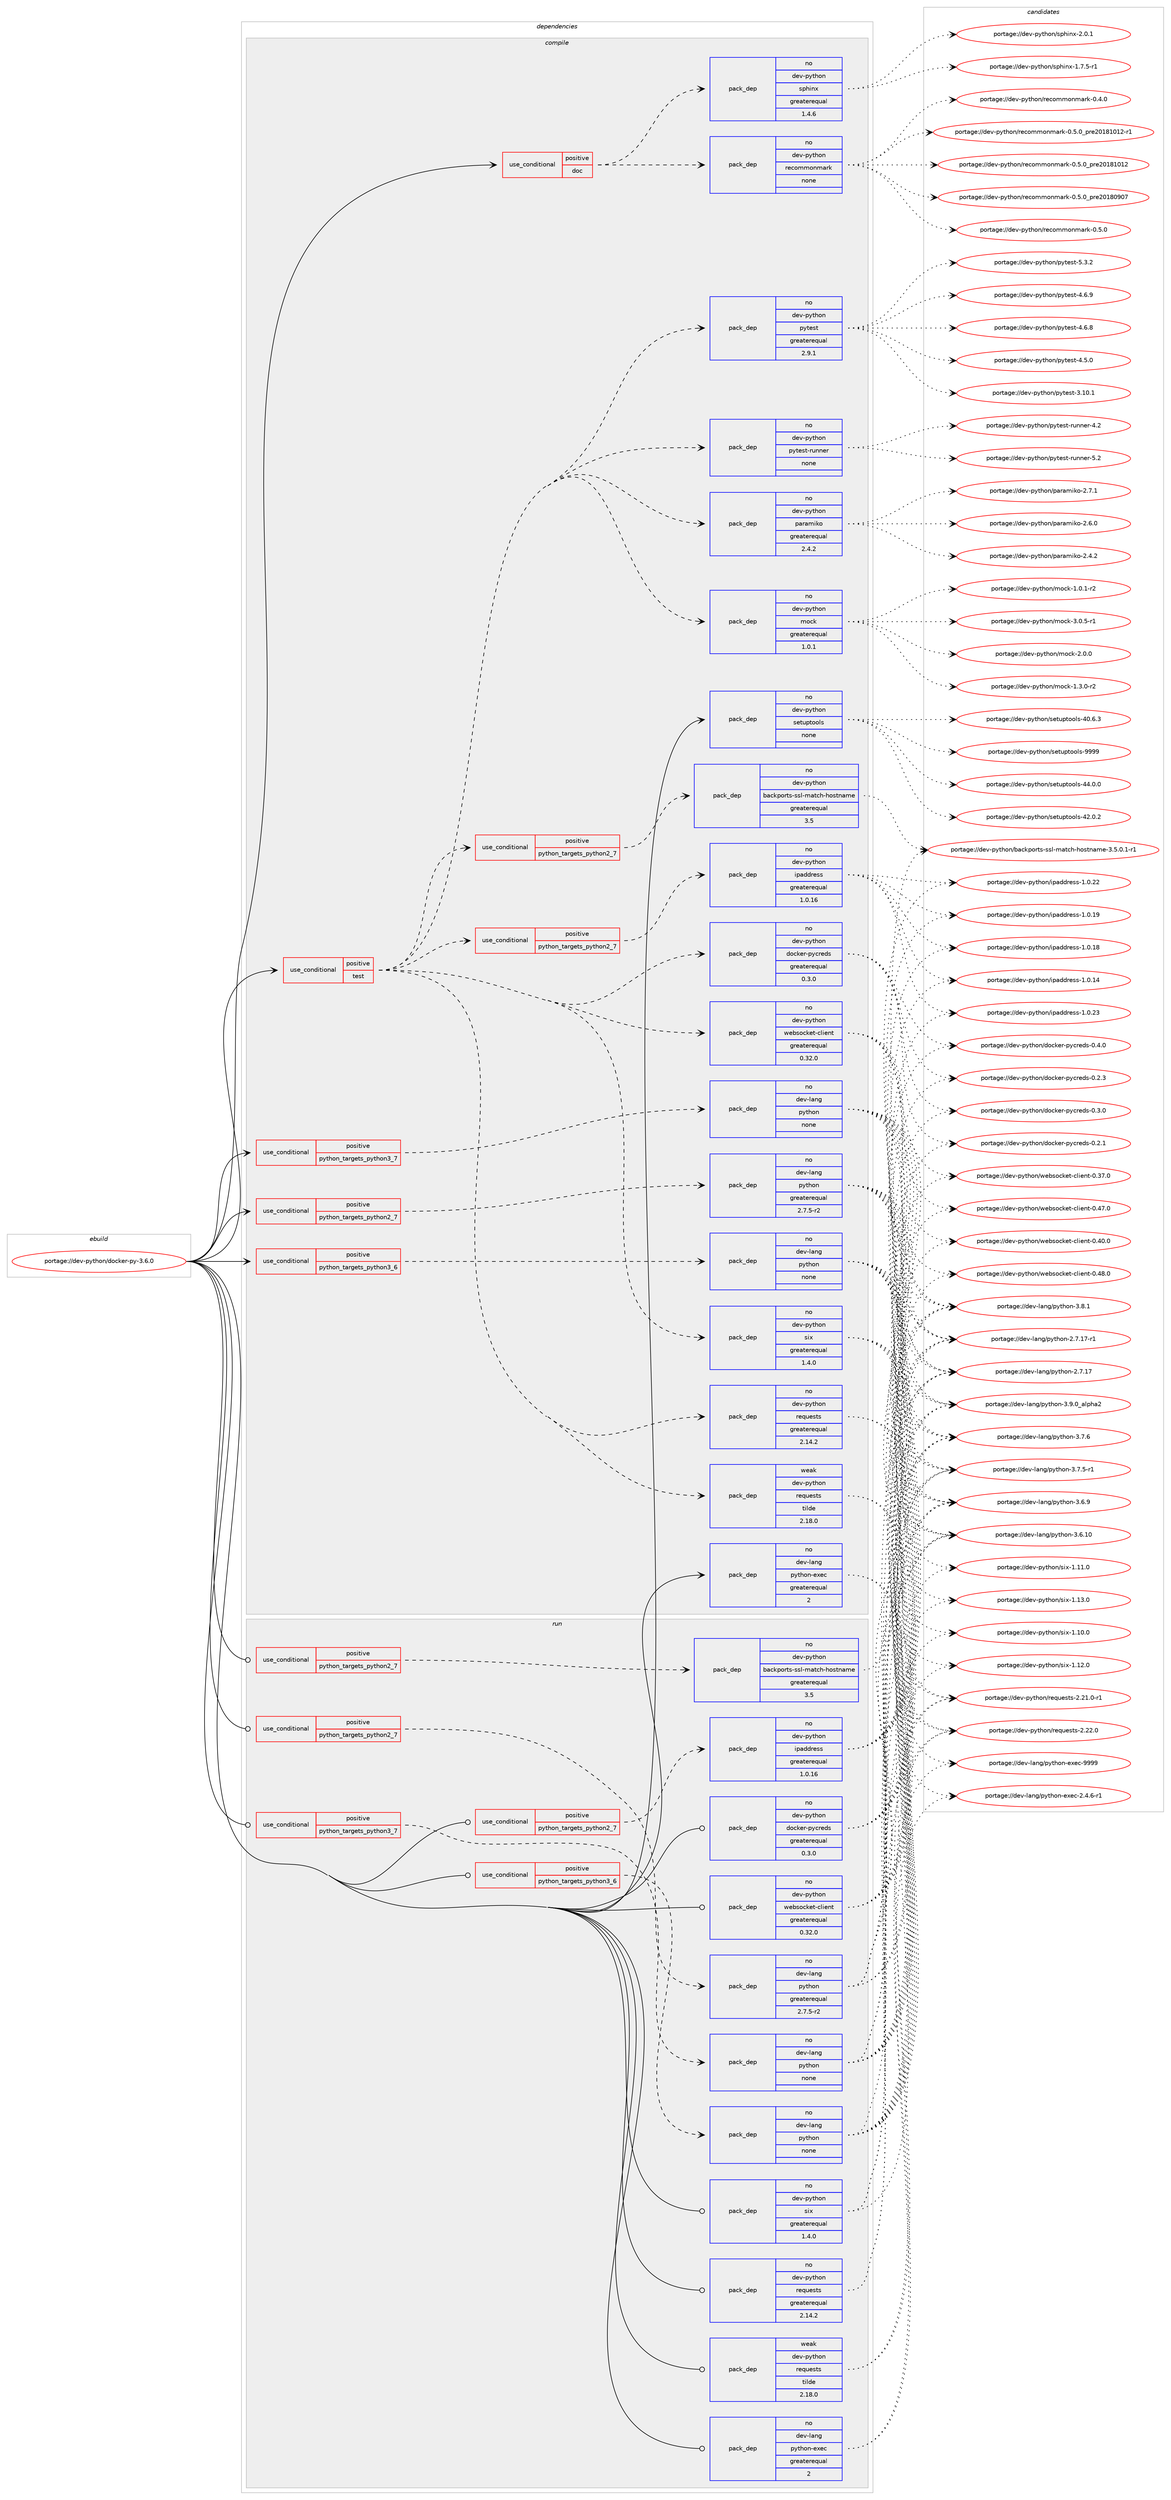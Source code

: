 digraph prolog {

# *************
# Graph options
# *************

newrank=true;
concentrate=true;
compound=true;
graph [rankdir=LR,fontname=Helvetica,fontsize=10,ranksep=1.5];#, ranksep=2.5, nodesep=0.2];
edge  [arrowhead=vee];
node  [fontname=Helvetica,fontsize=10];

# **********
# The ebuild
# **********

subgraph cluster_leftcol {
color=gray;
label=<<i>ebuild</i>>;
id [label="portage://dev-python/docker-py-3.6.0", color=red, width=4, href="../dev-python/docker-py-3.6.0.svg"];
}

# ****************
# The dependencies
# ****************

subgraph cluster_midcol {
color=gray;
label=<<i>dependencies</i>>;
subgraph cluster_compile {
fillcolor="#eeeeee";
style=filled;
label=<<i>compile</i>>;
subgraph cond116654 {
dependency463497 [label=<<TABLE BORDER="0" CELLBORDER="1" CELLSPACING="0" CELLPADDING="4"><TR><TD ROWSPAN="3" CELLPADDING="10">use_conditional</TD></TR><TR><TD>positive</TD></TR><TR><TD>doc</TD></TR></TABLE>>, shape=none, color=red];
subgraph pack341850 {
dependency463498 [label=<<TABLE BORDER="0" CELLBORDER="1" CELLSPACING="0" CELLPADDING="4" WIDTH="220"><TR><TD ROWSPAN="6" CELLPADDING="30">pack_dep</TD></TR><TR><TD WIDTH="110">no</TD></TR><TR><TD>dev-python</TD></TR><TR><TD>recommonmark</TD></TR><TR><TD>none</TD></TR><TR><TD></TD></TR></TABLE>>, shape=none, color=blue];
}
dependency463497:e -> dependency463498:w [weight=20,style="dashed",arrowhead="vee"];
subgraph pack341851 {
dependency463499 [label=<<TABLE BORDER="0" CELLBORDER="1" CELLSPACING="0" CELLPADDING="4" WIDTH="220"><TR><TD ROWSPAN="6" CELLPADDING="30">pack_dep</TD></TR><TR><TD WIDTH="110">no</TD></TR><TR><TD>dev-python</TD></TR><TR><TD>sphinx</TD></TR><TR><TD>greaterequal</TD></TR><TR><TD>1.4.6</TD></TR></TABLE>>, shape=none, color=blue];
}
dependency463497:e -> dependency463499:w [weight=20,style="dashed",arrowhead="vee"];
}
id:e -> dependency463497:w [weight=20,style="solid",arrowhead="vee"];
subgraph cond116655 {
dependency463500 [label=<<TABLE BORDER="0" CELLBORDER="1" CELLSPACING="0" CELLPADDING="4"><TR><TD ROWSPAN="3" CELLPADDING="10">use_conditional</TD></TR><TR><TD>positive</TD></TR><TR><TD>python_targets_python2_7</TD></TR></TABLE>>, shape=none, color=red];
subgraph pack341852 {
dependency463501 [label=<<TABLE BORDER="0" CELLBORDER="1" CELLSPACING="0" CELLPADDING="4" WIDTH="220"><TR><TD ROWSPAN="6" CELLPADDING="30">pack_dep</TD></TR><TR><TD WIDTH="110">no</TD></TR><TR><TD>dev-lang</TD></TR><TR><TD>python</TD></TR><TR><TD>greaterequal</TD></TR><TR><TD>2.7.5-r2</TD></TR></TABLE>>, shape=none, color=blue];
}
dependency463500:e -> dependency463501:w [weight=20,style="dashed",arrowhead="vee"];
}
id:e -> dependency463500:w [weight=20,style="solid",arrowhead="vee"];
subgraph cond116656 {
dependency463502 [label=<<TABLE BORDER="0" CELLBORDER="1" CELLSPACING="0" CELLPADDING="4"><TR><TD ROWSPAN="3" CELLPADDING="10">use_conditional</TD></TR><TR><TD>positive</TD></TR><TR><TD>python_targets_python3_6</TD></TR></TABLE>>, shape=none, color=red];
subgraph pack341853 {
dependency463503 [label=<<TABLE BORDER="0" CELLBORDER="1" CELLSPACING="0" CELLPADDING="4" WIDTH="220"><TR><TD ROWSPAN="6" CELLPADDING="30">pack_dep</TD></TR><TR><TD WIDTH="110">no</TD></TR><TR><TD>dev-lang</TD></TR><TR><TD>python</TD></TR><TR><TD>none</TD></TR><TR><TD></TD></TR></TABLE>>, shape=none, color=blue];
}
dependency463502:e -> dependency463503:w [weight=20,style="dashed",arrowhead="vee"];
}
id:e -> dependency463502:w [weight=20,style="solid",arrowhead="vee"];
subgraph cond116657 {
dependency463504 [label=<<TABLE BORDER="0" CELLBORDER="1" CELLSPACING="0" CELLPADDING="4"><TR><TD ROWSPAN="3" CELLPADDING="10">use_conditional</TD></TR><TR><TD>positive</TD></TR><TR><TD>python_targets_python3_7</TD></TR></TABLE>>, shape=none, color=red];
subgraph pack341854 {
dependency463505 [label=<<TABLE BORDER="0" CELLBORDER="1" CELLSPACING="0" CELLPADDING="4" WIDTH="220"><TR><TD ROWSPAN="6" CELLPADDING="30">pack_dep</TD></TR><TR><TD WIDTH="110">no</TD></TR><TR><TD>dev-lang</TD></TR><TR><TD>python</TD></TR><TR><TD>none</TD></TR><TR><TD></TD></TR></TABLE>>, shape=none, color=blue];
}
dependency463504:e -> dependency463505:w [weight=20,style="dashed",arrowhead="vee"];
}
id:e -> dependency463504:w [weight=20,style="solid",arrowhead="vee"];
subgraph cond116658 {
dependency463506 [label=<<TABLE BORDER="0" CELLBORDER="1" CELLSPACING="0" CELLPADDING="4"><TR><TD ROWSPAN="3" CELLPADDING="10">use_conditional</TD></TR><TR><TD>positive</TD></TR><TR><TD>test</TD></TR></TABLE>>, shape=none, color=red];
subgraph pack341855 {
dependency463507 [label=<<TABLE BORDER="0" CELLBORDER="1" CELLSPACING="0" CELLPADDING="4" WIDTH="220"><TR><TD ROWSPAN="6" CELLPADDING="30">pack_dep</TD></TR><TR><TD WIDTH="110">no</TD></TR><TR><TD>dev-python</TD></TR><TR><TD>docker-pycreds</TD></TR><TR><TD>greaterequal</TD></TR><TR><TD>0.3.0</TD></TR></TABLE>>, shape=none, color=blue];
}
dependency463506:e -> dependency463507:w [weight=20,style="dashed",arrowhead="vee"];
subgraph pack341856 {
dependency463508 [label=<<TABLE BORDER="0" CELLBORDER="1" CELLSPACING="0" CELLPADDING="4" WIDTH="220"><TR><TD ROWSPAN="6" CELLPADDING="30">pack_dep</TD></TR><TR><TD WIDTH="110">weak</TD></TR><TR><TD>dev-python</TD></TR><TR><TD>requests</TD></TR><TR><TD>tilde</TD></TR><TR><TD>2.18.0</TD></TR></TABLE>>, shape=none, color=blue];
}
dependency463506:e -> dependency463508:w [weight=20,style="dashed",arrowhead="vee"];
subgraph pack341857 {
dependency463509 [label=<<TABLE BORDER="0" CELLBORDER="1" CELLSPACING="0" CELLPADDING="4" WIDTH="220"><TR><TD ROWSPAN="6" CELLPADDING="30">pack_dep</TD></TR><TR><TD WIDTH="110">no</TD></TR><TR><TD>dev-python</TD></TR><TR><TD>requests</TD></TR><TR><TD>greaterequal</TD></TR><TR><TD>2.14.2</TD></TR></TABLE>>, shape=none, color=blue];
}
dependency463506:e -> dependency463509:w [weight=20,style="dashed",arrowhead="vee"];
subgraph pack341858 {
dependency463510 [label=<<TABLE BORDER="0" CELLBORDER="1" CELLSPACING="0" CELLPADDING="4" WIDTH="220"><TR><TD ROWSPAN="6" CELLPADDING="30">pack_dep</TD></TR><TR><TD WIDTH="110">no</TD></TR><TR><TD>dev-python</TD></TR><TR><TD>six</TD></TR><TR><TD>greaterequal</TD></TR><TR><TD>1.4.0</TD></TR></TABLE>>, shape=none, color=blue];
}
dependency463506:e -> dependency463510:w [weight=20,style="dashed",arrowhead="vee"];
subgraph pack341859 {
dependency463511 [label=<<TABLE BORDER="0" CELLBORDER="1" CELLSPACING="0" CELLPADDING="4" WIDTH="220"><TR><TD ROWSPAN="6" CELLPADDING="30">pack_dep</TD></TR><TR><TD WIDTH="110">no</TD></TR><TR><TD>dev-python</TD></TR><TR><TD>websocket-client</TD></TR><TR><TD>greaterequal</TD></TR><TR><TD>0.32.0</TD></TR></TABLE>>, shape=none, color=blue];
}
dependency463506:e -> dependency463511:w [weight=20,style="dashed",arrowhead="vee"];
subgraph cond116659 {
dependency463512 [label=<<TABLE BORDER="0" CELLBORDER="1" CELLSPACING="0" CELLPADDING="4"><TR><TD ROWSPAN="3" CELLPADDING="10">use_conditional</TD></TR><TR><TD>positive</TD></TR><TR><TD>python_targets_python2_7</TD></TR></TABLE>>, shape=none, color=red];
subgraph pack341860 {
dependency463513 [label=<<TABLE BORDER="0" CELLBORDER="1" CELLSPACING="0" CELLPADDING="4" WIDTH="220"><TR><TD ROWSPAN="6" CELLPADDING="30">pack_dep</TD></TR><TR><TD WIDTH="110">no</TD></TR><TR><TD>dev-python</TD></TR><TR><TD>backports-ssl-match-hostname</TD></TR><TR><TD>greaterequal</TD></TR><TR><TD>3.5</TD></TR></TABLE>>, shape=none, color=blue];
}
dependency463512:e -> dependency463513:w [weight=20,style="dashed",arrowhead="vee"];
}
dependency463506:e -> dependency463512:w [weight=20,style="dashed",arrowhead="vee"];
subgraph cond116660 {
dependency463514 [label=<<TABLE BORDER="0" CELLBORDER="1" CELLSPACING="0" CELLPADDING="4"><TR><TD ROWSPAN="3" CELLPADDING="10">use_conditional</TD></TR><TR><TD>positive</TD></TR><TR><TD>python_targets_python2_7</TD></TR></TABLE>>, shape=none, color=red];
subgraph pack341861 {
dependency463515 [label=<<TABLE BORDER="0" CELLBORDER="1" CELLSPACING="0" CELLPADDING="4" WIDTH="220"><TR><TD ROWSPAN="6" CELLPADDING="30">pack_dep</TD></TR><TR><TD WIDTH="110">no</TD></TR><TR><TD>dev-python</TD></TR><TR><TD>ipaddress</TD></TR><TR><TD>greaterequal</TD></TR><TR><TD>1.0.16</TD></TR></TABLE>>, shape=none, color=blue];
}
dependency463514:e -> dependency463515:w [weight=20,style="dashed",arrowhead="vee"];
}
dependency463506:e -> dependency463514:w [weight=20,style="dashed",arrowhead="vee"];
subgraph pack341862 {
dependency463516 [label=<<TABLE BORDER="0" CELLBORDER="1" CELLSPACING="0" CELLPADDING="4" WIDTH="220"><TR><TD ROWSPAN="6" CELLPADDING="30">pack_dep</TD></TR><TR><TD WIDTH="110">no</TD></TR><TR><TD>dev-python</TD></TR><TR><TD>mock</TD></TR><TR><TD>greaterequal</TD></TR><TR><TD>1.0.1</TD></TR></TABLE>>, shape=none, color=blue];
}
dependency463506:e -> dependency463516:w [weight=20,style="dashed",arrowhead="vee"];
subgraph pack341863 {
dependency463517 [label=<<TABLE BORDER="0" CELLBORDER="1" CELLSPACING="0" CELLPADDING="4" WIDTH="220"><TR><TD ROWSPAN="6" CELLPADDING="30">pack_dep</TD></TR><TR><TD WIDTH="110">no</TD></TR><TR><TD>dev-python</TD></TR><TR><TD>paramiko</TD></TR><TR><TD>greaterequal</TD></TR><TR><TD>2.4.2</TD></TR></TABLE>>, shape=none, color=blue];
}
dependency463506:e -> dependency463517:w [weight=20,style="dashed",arrowhead="vee"];
subgraph pack341864 {
dependency463518 [label=<<TABLE BORDER="0" CELLBORDER="1" CELLSPACING="0" CELLPADDING="4" WIDTH="220"><TR><TD ROWSPAN="6" CELLPADDING="30">pack_dep</TD></TR><TR><TD WIDTH="110">no</TD></TR><TR><TD>dev-python</TD></TR><TR><TD>pytest-runner</TD></TR><TR><TD>none</TD></TR><TR><TD></TD></TR></TABLE>>, shape=none, color=blue];
}
dependency463506:e -> dependency463518:w [weight=20,style="dashed",arrowhead="vee"];
subgraph pack341865 {
dependency463519 [label=<<TABLE BORDER="0" CELLBORDER="1" CELLSPACING="0" CELLPADDING="4" WIDTH="220"><TR><TD ROWSPAN="6" CELLPADDING="30">pack_dep</TD></TR><TR><TD WIDTH="110">no</TD></TR><TR><TD>dev-python</TD></TR><TR><TD>pytest</TD></TR><TR><TD>greaterequal</TD></TR><TR><TD>2.9.1</TD></TR></TABLE>>, shape=none, color=blue];
}
dependency463506:e -> dependency463519:w [weight=20,style="dashed",arrowhead="vee"];
}
id:e -> dependency463506:w [weight=20,style="solid",arrowhead="vee"];
subgraph pack341866 {
dependency463520 [label=<<TABLE BORDER="0" CELLBORDER="1" CELLSPACING="0" CELLPADDING="4" WIDTH="220"><TR><TD ROWSPAN="6" CELLPADDING="30">pack_dep</TD></TR><TR><TD WIDTH="110">no</TD></TR><TR><TD>dev-lang</TD></TR><TR><TD>python-exec</TD></TR><TR><TD>greaterequal</TD></TR><TR><TD>2</TD></TR></TABLE>>, shape=none, color=blue];
}
id:e -> dependency463520:w [weight=20,style="solid",arrowhead="vee"];
subgraph pack341867 {
dependency463521 [label=<<TABLE BORDER="0" CELLBORDER="1" CELLSPACING="0" CELLPADDING="4" WIDTH="220"><TR><TD ROWSPAN="6" CELLPADDING="30">pack_dep</TD></TR><TR><TD WIDTH="110">no</TD></TR><TR><TD>dev-python</TD></TR><TR><TD>setuptools</TD></TR><TR><TD>none</TD></TR><TR><TD></TD></TR></TABLE>>, shape=none, color=blue];
}
id:e -> dependency463521:w [weight=20,style="solid",arrowhead="vee"];
}
subgraph cluster_compileandrun {
fillcolor="#eeeeee";
style=filled;
label=<<i>compile and run</i>>;
}
subgraph cluster_run {
fillcolor="#eeeeee";
style=filled;
label=<<i>run</i>>;
subgraph cond116661 {
dependency463522 [label=<<TABLE BORDER="0" CELLBORDER="1" CELLSPACING="0" CELLPADDING="4"><TR><TD ROWSPAN="3" CELLPADDING="10">use_conditional</TD></TR><TR><TD>positive</TD></TR><TR><TD>python_targets_python2_7</TD></TR></TABLE>>, shape=none, color=red];
subgraph pack341868 {
dependency463523 [label=<<TABLE BORDER="0" CELLBORDER="1" CELLSPACING="0" CELLPADDING="4" WIDTH="220"><TR><TD ROWSPAN="6" CELLPADDING="30">pack_dep</TD></TR><TR><TD WIDTH="110">no</TD></TR><TR><TD>dev-lang</TD></TR><TR><TD>python</TD></TR><TR><TD>greaterequal</TD></TR><TR><TD>2.7.5-r2</TD></TR></TABLE>>, shape=none, color=blue];
}
dependency463522:e -> dependency463523:w [weight=20,style="dashed",arrowhead="vee"];
}
id:e -> dependency463522:w [weight=20,style="solid",arrowhead="odot"];
subgraph cond116662 {
dependency463524 [label=<<TABLE BORDER="0" CELLBORDER="1" CELLSPACING="0" CELLPADDING="4"><TR><TD ROWSPAN="3" CELLPADDING="10">use_conditional</TD></TR><TR><TD>positive</TD></TR><TR><TD>python_targets_python2_7</TD></TR></TABLE>>, shape=none, color=red];
subgraph pack341869 {
dependency463525 [label=<<TABLE BORDER="0" CELLBORDER="1" CELLSPACING="0" CELLPADDING="4" WIDTH="220"><TR><TD ROWSPAN="6" CELLPADDING="30">pack_dep</TD></TR><TR><TD WIDTH="110">no</TD></TR><TR><TD>dev-python</TD></TR><TR><TD>backports-ssl-match-hostname</TD></TR><TR><TD>greaterequal</TD></TR><TR><TD>3.5</TD></TR></TABLE>>, shape=none, color=blue];
}
dependency463524:e -> dependency463525:w [weight=20,style="dashed",arrowhead="vee"];
}
id:e -> dependency463524:w [weight=20,style="solid",arrowhead="odot"];
subgraph cond116663 {
dependency463526 [label=<<TABLE BORDER="0" CELLBORDER="1" CELLSPACING="0" CELLPADDING="4"><TR><TD ROWSPAN="3" CELLPADDING="10">use_conditional</TD></TR><TR><TD>positive</TD></TR><TR><TD>python_targets_python2_7</TD></TR></TABLE>>, shape=none, color=red];
subgraph pack341870 {
dependency463527 [label=<<TABLE BORDER="0" CELLBORDER="1" CELLSPACING="0" CELLPADDING="4" WIDTH="220"><TR><TD ROWSPAN="6" CELLPADDING="30">pack_dep</TD></TR><TR><TD WIDTH="110">no</TD></TR><TR><TD>dev-python</TD></TR><TR><TD>ipaddress</TD></TR><TR><TD>greaterequal</TD></TR><TR><TD>1.0.16</TD></TR></TABLE>>, shape=none, color=blue];
}
dependency463526:e -> dependency463527:w [weight=20,style="dashed",arrowhead="vee"];
}
id:e -> dependency463526:w [weight=20,style="solid",arrowhead="odot"];
subgraph cond116664 {
dependency463528 [label=<<TABLE BORDER="0" CELLBORDER="1" CELLSPACING="0" CELLPADDING="4"><TR><TD ROWSPAN="3" CELLPADDING="10">use_conditional</TD></TR><TR><TD>positive</TD></TR><TR><TD>python_targets_python3_6</TD></TR></TABLE>>, shape=none, color=red];
subgraph pack341871 {
dependency463529 [label=<<TABLE BORDER="0" CELLBORDER="1" CELLSPACING="0" CELLPADDING="4" WIDTH="220"><TR><TD ROWSPAN="6" CELLPADDING="30">pack_dep</TD></TR><TR><TD WIDTH="110">no</TD></TR><TR><TD>dev-lang</TD></TR><TR><TD>python</TD></TR><TR><TD>none</TD></TR><TR><TD></TD></TR></TABLE>>, shape=none, color=blue];
}
dependency463528:e -> dependency463529:w [weight=20,style="dashed",arrowhead="vee"];
}
id:e -> dependency463528:w [weight=20,style="solid",arrowhead="odot"];
subgraph cond116665 {
dependency463530 [label=<<TABLE BORDER="0" CELLBORDER="1" CELLSPACING="0" CELLPADDING="4"><TR><TD ROWSPAN="3" CELLPADDING="10">use_conditional</TD></TR><TR><TD>positive</TD></TR><TR><TD>python_targets_python3_7</TD></TR></TABLE>>, shape=none, color=red];
subgraph pack341872 {
dependency463531 [label=<<TABLE BORDER="0" CELLBORDER="1" CELLSPACING="0" CELLPADDING="4" WIDTH="220"><TR><TD ROWSPAN="6" CELLPADDING="30">pack_dep</TD></TR><TR><TD WIDTH="110">no</TD></TR><TR><TD>dev-lang</TD></TR><TR><TD>python</TD></TR><TR><TD>none</TD></TR><TR><TD></TD></TR></TABLE>>, shape=none, color=blue];
}
dependency463530:e -> dependency463531:w [weight=20,style="dashed",arrowhead="vee"];
}
id:e -> dependency463530:w [weight=20,style="solid",arrowhead="odot"];
subgraph pack341873 {
dependency463532 [label=<<TABLE BORDER="0" CELLBORDER="1" CELLSPACING="0" CELLPADDING="4" WIDTH="220"><TR><TD ROWSPAN="6" CELLPADDING="30">pack_dep</TD></TR><TR><TD WIDTH="110">no</TD></TR><TR><TD>dev-lang</TD></TR><TR><TD>python-exec</TD></TR><TR><TD>greaterequal</TD></TR><TR><TD>2</TD></TR></TABLE>>, shape=none, color=blue];
}
id:e -> dependency463532:w [weight=20,style="solid",arrowhead="odot"];
subgraph pack341874 {
dependency463533 [label=<<TABLE BORDER="0" CELLBORDER="1" CELLSPACING="0" CELLPADDING="4" WIDTH="220"><TR><TD ROWSPAN="6" CELLPADDING="30">pack_dep</TD></TR><TR><TD WIDTH="110">no</TD></TR><TR><TD>dev-python</TD></TR><TR><TD>docker-pycreds</TD></TR><TR><TD>greaterequal</TD></TR><TR><TD>0.3.0</TD></TR></TABLE>>, shape=none, color=blue];
}
id:e -> dependency463533:w [weight=20,style="solid",arrowhead="odot"];
subgraph pack341875 {
dependency463534 [label=<<TABLE BORDER="0" CELLBORDER="1" CELLSPACING="0" CELLPADDING="4" WIDTH="220"><TR><TD ROWSPAN="6" CELLPADDING="30">pack_dep</TD></TR><TR><TD WIDTH="110">no</TD></TR><TR><TD>dev-python</TD></TR><TR><TD>requests</TD></TR><TR><TD>greaterequal</TD></TR><TR><TD>2.14.2</TD></TR></TABLE>>, shape=none, color=blue];
}
id:e -> dependency463534:w [weight=20,style="solid",arrowhead="odot"];
subgraph pack341876 {
dependency463535 [label=<<TABLE BORDER="0" CELLBORDER="1" CELLSPACING="0" CELLPADDING="4" WIDTH="220"><TR><TD ROWSPAN="6" CELLPADDING="30">pack_dep</TD></TR><TR><TD WIDTH="110">no</TD></TR><TR><TD>dev-python</TD></TR><TR><TD>six</TD></TR><TR><TD>greaterequal</TD></TR><TR><TD>1.4.0</TD></TR></TABLE>>, shape=none, color=blue];
}
id:e -> dependency463535:w [weight=20,style="solid",arrowhead="odot"];
subgraph pack341877 {
dependency463536 [label=<<TABLE BORDER="0" CELLBORDER="1" CELLSPACING="0" CELLPADDING="4" WIDTH="220"><TR><TD ROWSPAN="6" CELLPADDING="30">pack_dep</TD></TR><TR><TD WIDTH="110">no</TD></TR><TR><TD>dev-python</TD></TR><TR><TD>websocket-client</TD></TR><TR><TD>greaterequal</TD></TR><TR><TD>0.32.0</TD></TR></TABLE>>, shape=none, color=blue];
}
id:e -> dependency463536:w [weight=20,style="solid",arrowhead="odot"];
subgraph pack341878 {
dependency463537 [label=<<TABLE BORDER="0" CELLBORDER="1" CELLSPACING="0" CELLPADDING="4" WIDTH="220"><TR><TD ROWSPAN="6" CELLPADDING="30">pack_dep</TD></TR><TR><TD WIDTH="110">weak</TD></TR><TR><TD>dev-python</TD></TR><TR><TD>requests</TD></TR><TR><TD>tilde</TD></TR><TR><TD>2.18.0</TD></TR></TABLE>>, shape=none, color=blue];
}
id:e -> dependency463537:w [weight=20,style="solid",arrowhead="odot"];
}
}

# **************
# The candidates
# **************

subgraph cluster_choices {
rank=same;
color=gray;
label=<<i>candidates</i>>;

subgraph choice341850 {
color=black;
nodesep=1;
choice100101118451121211161041111104711410199111109109111110109971141074548465346489511211410150484956494849504511449 [label="portage://dev-python/recommonmark-0.5.0_pre20181012-r1", color=red, width=4,href="../dev-python/recommonmark-0.5.0_pre20181012-r1.svg"];
choice10010111845112121116104111110471141019911110910911111010997114107454846534648951121141015048495649484950 [label="portage://dev-python/recommonmark-0.5.0_pre20181012", color=red, width=4,href="../dev-python/recommonmark-0.5.0_pre20181012.svg"];
choice10010111845112121116104111110471141019911110910911111010997114107454846534648951121141015048495648574855 [label="portage://dev-python/recommonmark-0.5.0_pre20180907", color=red, width=4,href="../dev-python/recommonmark-0.5.0_pre20180907.svg"];
choice10010111845112121116104111110471141019911110910911111010997114107454846534648 [label="portage://dev-python/recommonmark-0.5.0", color=red, width=4,href="../dev-python/recommonmark-0.5.0.svg"];
choice10010111845112121116104111110471141019911110910911111010997114107454846524648 [label="portage://dev-python/recommonmark-0.4.0", color=red, width=4,href="../dev-python/recommonmark-0.4.0.svg"];
dependency463498:e -> choice100101118451121211161041111104711410199111109109111110109971141074548465346489511211410150484956494849504511449:w [style=dotted,weight="100"];
dependency463498:e -> choice10010111845112121116104111110471141019911110910911111010997114107454846534648951121141015048495649484950:w [style=dotted,weight="100"];
dependency463498:e -> choice10010111845112121116104111110471141019911110910911111010997114107454846534648951121141015048495648574855:w [style=dotted,weight="100"];
dependency463498:e -> choice10010111845112121116104111110471141019911110910911111010997114107454846534648:w [style=dotted,weight="100"];
dependency463498:e -> choice10010111845112121116104111110471141019911110910911111010997114107454846524648:w [style=dotted,weight="100"];
}
subgraph choice341851 {
color=black;
nodesep=1;
choice1001011184511212111610411111047115112104105110120455046484649 [label="portage://dev-python/sphinx-2.0.1", color=red, width=4,href="../dev-python/sphinx-2.0.1.svg"];
choice10010111845112121116104111110471151121041051101204549465546534511449 [label="portage://dev-python/sphinx-1.7.5-r1", color=red, width=4,href="../dev-python/sphinx-1.7.5-r1.svg"];
dependency463499:e -> choice1001011184511212111610411111047115112104105110120455046484649:w [style=dotted,weight="100"];
dependency463499:e -> choice10010111845112121116104111110471151121041051101204549465546534511449:w [style=dotted,weight="100"];
}
subgraph choice341852 {
color=black;
nodesep=1;
choice10010111845108971101034711212111610411111045514657464895971081121049750 [label="portage://dev-lang/python-3.9.0_alpha2", color=red, width=4,href="../dev-lang/python-3.9.0_alpha2.svg"];
choice100101118451089711010347112121116104111110455146564649 [label="portage://dev-lang/python-3.8.1", color=red, width=4,href="../dev-lang/python-3.8.1.svg"];
choice100101118451089711010347112121116104111110455146554654 [label="portage://dev-lang/python-3.7.6", color=red, width=4,href="../dev-lang/python-3.7.6.svg"];
choice1001011184510897110103471121211161041111104551465546534511449 [label="portage://dev-lang/python-3.7.5-r1", color=red, width=4,href="../dev-lang/python-3.7.5-r1.svg"];
choice100101118451089711010347112121116104111110455146544657 [label="portage://dev-lang/python-3.6.9", color=red, width=4,href="../dev-lang/python-3.6.9.svg"];
choice10010111845108971101034711212111610411111045514654464948 [label="portage://dev-lang/python-3.6.10", color=red, width=4,href="../dev-lang/python-3.6.10.svg"];
choice100101118451089711010347112121116104111110455046554649554511449 [label="portage://dev-lang/python-2.7.17-r1", color=red, width=4,href="../dev-lang/python-2.7.17-r1.svg"];
choice10010111845108971101034711212111610411111045504655464955 [label="portage://dev-lang/python-2.7.17", color=red, width=4,href="../dev-lang/python-2.7.17.svg"];
dependency463501:e -> choice10010111845108971101034711212111610411111045514657464895971081121049750:w [style=dotted,weight="100"];
dependency463501:e -> choice100101118451089711010347112121116104111110455146564649:w [style=dotted,weight="100"];
dependency463501:e -> choice100101118451089711010347112121116104111110455146554654:w [style=dotted,weight="100"];
dependency463501:e -> choice1001011184510897110103471121211161041111104551465546534511449:w [style=dotted,weight="100"];
dependency463501:e -> choice100101118451089711010347112121116104111110455146544657:w [style=dotted,weight="100"];
dependency463501:e -> choice10010111845108971101034711212111610411111045514654464948:w [style=dotted,weight="100"];
dependency463501:e -> choice100101118451089711010347112121116104111110455046554649554511449:w [style=dotted,weight="100"];
dependency463501:e -> choice10010111845108971101034711212111610411111045504655464955:w [style=dotted,weight="100"];
}
subgraph choice341853 {
color=black;
nodesep=1;
choice10010111845108971101034711212111610411111045514657464895971081121049750 [label="portage://dev-lang/python-3.9.0_alpha2", color=red, width=4,href="../dev-lang/python-3.9.0_alpha2.svg"];
choice100101118451089711010347112121116104111110455146564649 [label="portage://dev-lang/python-3.8.1", color=red, width=4,href="../dev-lang/python-3.8.1.svg"];
choice100101118451089711010347112121116104111110455146554654 [label="portage://dev-lang/python-3.7.6", color=red, width=4,href="../dev-lang/python-3.7.6.svg"];
choice1001011184510897110103471121211161041111104551465546534511449 [label="portage://dev-lang/python-3.7.5-r1", color=red, width=4,href="../dev-lang/python-3.7.5-r1.svg"];
choice100101118451089711010347112121116104111110455146544657 [label="portage://dev-lang/python-3.6.9", color=red, width=4,href="../dev-lang/python-3.6.9.svg"];
choice10010111845108971101034711212111610411111045514654464948 [label="portage://dev-lang/python-3.6.10", color=red, width=4,href="../dev-lang/python-3.6.10.svg"];
choice100101118451089711010347112121116104111110455046554649554511449 [label="portage://dev-lang/python-2.7.17-r1", color=red, width=4,href="../dev-lang/python-2.7.17-r1.svg"];
choice10010111845108971101034711212111610411111045504655464955 [label="portage://dev-lang/python-2.7.17", color=red, width=4,href="../dev-lang/python-2.7.17.svg"];
dependency463503:e -> choice10010111845108971101034711212111610411111045514657464895971081121049750:w [style=dotted,weight="100"];
dependency463503:e -> choice100101118451089711010347112121116104111110455146564649:w [style=dotted,weight="100"];
dependency463503:e -> choice100101118451089711010347112121116104111110455146554654:w [style=dotted,weight="100"];
dependency463503:e -> choice1001011184510897110103471121211161041111104551465546534511449:w [style=dotted,weight="100"];
dependency463503:e -> choice100101118451089711010347112121116104111110455146544657:w [style=dotted,weight="100"];
dependency463503:e -> choice10010111845108971101034711212111610411111045514654464948:w [style=dotted,weight="100"];
dependency463503:e -> choice100101118451089711010347112121116104111110455046554649554511449:w [style=dotted,weight="100"];
dependency463503:e -> choice10010111845108971101034711212111610411111045504655464955:w [style=dotted,weight="100"];
}
subgraph choice341854 {
color=black;
nodesep=1;
choice10010111845108971101034711212111610411111045514657464895971081121049750 [label="portage://dev-lang/python-3.9.0_alpha2", color=red, width=4,href="../dev-lang/python-3.9.0_alpha2.svg"];
choice100101118451089711010347112121116104111110455146564649 [label="portage://dev-lang/python-3.8.1", color=red, width=4,href="../dev-lang/python-3.8.1.svg"];
choice100101118451089711010347112121116104111110455146554654 [label="portage://dev-lang/python-3.7.6", color=red, width=4,href="../dev-lang/python-3.7.6.svg"];
choice1001011184510897110103471121211161041111104551465546534511449 [label="portage://dev-lang/python-3.7.5-r1", color=red, width=4,href="../dev-lang/python-3.7.5-r1.svg"];
choice100101118451089711010347112121116104111110455146544657 [label="portage://dev-lang/python-3.6.9", color=red, width=4,href="../dev-lang/python-3.6.9.svg"];
choice10010111845108971101034711212111610411111045514654464948 [label="portage://dev-lang/python-3.6.10", color=red, width=4,href="../dev-lang/python-3.6.10.svg"];
choice100101118451089711010347112121116104111110455046554649554511449 [label="portage://dev-lang/python-2.7.17-r1", color=red, width=4,href="../dev-lang/python-2.7.17-r1.svg"];
choice10010111845108971101034711212111610411111045504655464955 [label="portage://dev-lang/python-2.7.17", color=red, width=4,href="../dev-lang/python-2.7.17.svg"];
dependency463505:e -> choice10010111845108971101034711212111610411111045514657464895971081121049750:w [style=dotted,weight="100"];
dependency463505:e -> choice100101118451089711010347112121116104111110455146564649:w [style=dotted,weight="100"];
dependency463505:e -> choice100101118451089711010347112121116104111110455146554654:w [style=dotted,weight="100"];
dependency463505:e -> choice1001011184510897110103471121211161041111104551465546534511449:w [style=dotted,weight="100"];
dependency463505:e -> choice100101118451089711010347112121116104111110455146544657:w [style=dotted,weight="100"];
dependency463505:e -> choice10010111845108971101034711212111610411111045514654464948:w [style=dotted,weight="100"];
dependency463505:e -> choice100101118451089711010347112121116104111110455046554649554511449:w [style=dotted,weight="100"];
dependency463505:e -> choice10010111845108971101034711212111610411111045504655464955:w [style=dotted,weight="100"];
}
subgraph choice341855 {
color=black;
nodesep=1;
choice1001011184511212111610411111047100111991071011144511212199114101100115454846524648 [label="portage://dev-python/docker-pycreds-0.4.0", color=red, width=4,href="../dev-python/docker-pycreds-0.4.0.svg"];
choice1001011184511212111610411111047100111991071011144511212199114101100115454846514648 [label="portage://dev-python/docker-pycreds-0.3.0", color=red, width=4,href="../dev-python/docker-pycreds-0.3.0.svg"];
choice1001011184511212111610411111047100111991071011144511212199114101100115454846504651 [label="portage://dev-python/docker-pycreds-0.2.3", color=red, width=4,href="../dev-python/docker-pycreds-0.2.3.svg"];
choice1001011184511212111610411111047100111991071011144511212199114101100115454846504649 [label="portage://dev-python/docker-pycreds-0.2.1", color=red, width=4,href="../dev-python/docker-pycreds-0.2.1.svg"];
dependency463507:e -> choice1001011184511212111610411111047100111991071011144511212199114101100115454846524648:w [style=dotted,weight="100"];
dependency463507:e -> choice1001011184511212111610411111047100111991071011144511212199114101100115454846514648:w [style=dotted,weight="100"];
dependency463507:e -> choice1001011184511212111610411111047100111991071011144511212199114101100115454846504651:w [style=dotted,weight="100"];
dependency463507:e -> choice1001011184511212111610411111047100111991071011144511212199114101100115454846504649:w [style=dotted,weight="100"];
}
subgraph choice341856 {
color=black;
nodesep=1;
choice100101118451121211161041111104711410111311710111511611545504650504648 [label="portage://dev-python/requests-2.22.0", color=red, width=4,href="../dev-python/requests-2.22.0.svg"];
choice1001011184511212111610411111047114101113117101115116115455046504946484511449 [label="portage://dev-python/requests-2.21.0-r1", color=red, width=4,href="../dev-python/requests-2.21.0-r1.svg"];
dependency463508:e -> choice100101118451121211161041111104711410111311710111511611545504650504648:w [style=dotted,weight="100"];
dependency463508:e -> choice1001011184511212111610411111047114101113117101115116115455046504946484511449:w [style=dotted,weight="100"];
}
subgraph choice341857 {
color=black;
nodesep=1;
choice100101118451121211161041111104711410111311710111511611545504650504648 [label="portage://dev-python/requests-2.22.0", color=red, width=4,href="../dev-python/requests-2.22.0.svg"];
choice1001011184511212111610411111047114101113117101115116115455046504946484511449 [label="portage://dev-python/requests-2.21.0-r1", color=red, width=4,href="../dev-python/requests-2.21.0-r1.svg"];
dependency463509:e -> choice100101118451121211161041111104711410111311710111511611545504650504648:w [style=dotted,weight="100"];
dependency463509:e -> choice1001011184511212111610411111047114101113117101115116115455046504946484511449:w [style=dotted,weight="100"];
}
subgraph choice341858 {
color=black;
nodesep=1;
choice100101118451121211161041111104711510512045494649514648 [label="portage://dev-python/six-1.13.0", color=red, width=4,href="../dev-python/six-1.13.0.svg"];
choice100101118451121211161041111104711510512045494649504648 [label="portage://dev-python/six-1.12.0", color=red, width=4,href="../dev-python/six-1.12.0.svg"];
choice100101118451121211161041111104711510512045494649494648 [label="portage://dev-python/six-1.11.0", color=red, width=4,href="../dev-python/six-1.11.0.svg"];
choice100101118451121211161041111104711510512045494649484648 [label="portage://dev-python/six-1.10.0", color=red, width=4,href="../dev-python/six-1.10.0.svg"];
dependency463510:e -> choice100101118451121211161041111104711510512045494649514648:w [style=dotted,weight="100"];
dependency463510:e -> choice100101118451121211161041111104711510512045494649504648:w [style=dotted,weight="100"];
dependency463510:e -> choice100101118451121211161041111104711510512045494649494648:w [style=dotted,weight="100"];
dependency463510:e -> choice100101118451121211161041111104711510512045494649484648:w [style=dotted,weight="100"];
}
subgraph choice341859 {
color=black;
nodesep=1;
choice10010111845112121116104111110471191019811511199107101116459910810510111011645484652564648 [label="portage://dev-python/websocket-client-0.48.0", color=red, width=4,href="../dev-python/websocket-client-0.48.0.svg"];
choice10010111845112121116104111110471191019811511199107101116459910810510111011645484652554648 [label="portage://dev-python/websocket-client-0.47.0", color=red, width=4,href="../dev-python/websocket-client-0.47.0.svg"];
choice10010111845112121116104111110471191019811511199107101116459910810510111011645484652484648 [label="portage://dev-python/websocket-client-0.40.0", color=red, width=4,href="../dev-python/websocket-client-0.40.0.svg"];
choice10010111845112121116104111110471191019811511199107101116459910810510111011645484651554648 [label="portage://dev-python/websocket-client-0.37.0", color=red, width=4,href="../dev-python/websocket-client-0.37.0.svg"];
dependency463511:e -> choice10010111845112121116104111110471191019811511199107101116459910810510111011645484652564648:w [style=dotted,weight="100"];
dependency463511:e -> choice10010111845112121116104111110471191019811511199107101116459910810510111011645484652554648:w [style=dotted,weight="100"];
dependency463511:e -> choice10010111845112121116104111110471191019811511199107101116459910810510111011645484652484648:w [style=dotted,weight="100"];
dependency463511:e -> choice10010111845112121116104111110471191019811511199107101116459910810510111011645484651554648:w [style=dotted,weight="100"];
}
subgraph choice341860 {
color=black;
nodesep=1;
choice100101118451121211161041111104798979910711211111411611545115115108451099711699104451041111151161109710910145514653464846494511449 [label="portage://dev-python/backports-ssl-match-hostname-3.5.0.1-r1", color=red, width=4,href="../dev-python/backports-ssl-match-hostname-3.5.0.1-r1.svg"];
dependency463513:e -> choice100101118451121211161041111104798979910711211111411611545115115108451099711699104451041111151161109710910145514653464846494511449:w [style=dotted,weight="100"];
}
subgraph choice341861 {
color=black;
nodesep=1;
choice10010111845112121116104111110471051129710010011410111511545494648465051 [label="portage://dev-python/ipaddress-1.0.23", color=red, width=4,href="../dev-python/ipaddress-1.0.23.svg"];
choice10010111845112121116104111110471051129710010011410111511545494648465050 [label="portage://dev-python/ipaddress-1.0.22", color=red, width=4,href="../dev-python/ipaddress-1.0.22.svg"];
choice10010111845112121116104111110471051129710010011410111511545494648464957 [label="portage://dev-python/ipaddress-1.0.19", color=red, width=4,href="../dev-python/ipaddress-1.0.19.svg"];
choice10010111845112121116104111110471051129710010011410111511545494648464956 [label="portage://dev-python/ipaddress-1.0.18", color=red, width=4,href="../dev-python/ipaddress-1.0.18.svg"];
choice10010111845112121116104111110471051129710010011410111511545494648464952 [label="portage://dev-python/ipaddress-1.0.14", color=red, width=4,href="../dev-python/ipaddress-1.0.14.svg"];
dependency463515:e -> choice10010111845112121116104111110471051129710010011410111511545494648465051:w [style=dotted,weight="100"];
dependency463515:e -> choice10010111845112121116104111110471051129710010011410111511545494648465050:w [style=dotted,weight="100"];
dependency463515:e -> choice10010111845112121116104111110471051129710010011410111511545494648464957:w [style=dotted,weight="100"];
dependency463515:e -> choice10010111845112121116104111110471051129710010011410111511545494648464956:w [style=dotted,weight="100"];
dependency463515:e -> choice10010111845112121116104111110471051129710010011410111511545494648464952:w [style=dotted,weight="100"];
}
subgraph choice341862 {
color=black;
nodesep=1;
choice1001011184511212111610411111047109111991074551464846534511449 [label="portage://dev-python/mock-3.0.5-r1", color=red, width=4,href="../dev-python/mock-3.0.5-r1.svg"];
choice100101118451121211161041111104710911199107455046484648 [label="portage://dev-python/mock-2.0.0", color=red, width=4,href="../dev-python/mock-2.0.0.svg"];
choice1001011184511212111610411111047109111991074549465146484511450 [label="portage://dev-python/mock-1.3.0-r2", color=red, width=4,href="../dev-python/mock-1.3.0-r2.svg"];
choice1001011184511212111610411111047109111991074549464846494511450 [label="portage://dev-python/mock-1.0.1-r2", color=red, width=4,href="../dev-python/mock-1.0.1-r2.svg"];
dependency463516:e -> choice1001011184511212111610411111047109111991074551464846534511449:w [style=dotted,weight="100"];
dependency463516:e -> choice100101118451121211161041111104710911199107455046484648:w [style=dotted,weight="100"];
dependency463516:e -> choice1001011184511212111610411111047109111991074549465146484511450:w [style=dotted,weight="100"];
dependency463516:e -> choice1001011184511212111610411111047109111991074549464846494511450:w [style=dotted,weight="100"];
}
subgraph choice341863 {
color=black;
nodesep=1;
choice10010111845112121116104111110471129711497109105107111455046554649 [label="portage://dev-python/paramiko-2.7.1", color=red, width=4,href="../dev-python/paramiko-2.7.1.svg"];
choice10010111845112121116104111110471129711497109105107111455046544648 [label="portage://dev-python/paramiko-2.6.0", color=red, width=4,href="../dev-python/paramiko-2.6.0.svg"];
choice10010111845112121116104111110471129711497109105107111455046524650 [label="portage://dev-python/paramiko-2.4.2", color=red, width=4,href="../dev-python/paramiko-2.4.2.svg"];
dependency463517:e -> choice10010111845112121116104111110471129711497109105107111455046554649:w [style=dotted,weight="100"];
dependency463517:e -> choice10010111845112121116104111110471129711497109105107111455046544648:w [style=dotted,weight="100"];
dependency463517:e -> choice10010111845112121116104111110471129711497109105107111455046524650:w [style=dotted,weight="100"];
}
subgraph choice341864 {
color=black;
nodesep=1;
choice10010111845112121116104111110471121211161011151164511411711011010111445534650 [label="portage://dev-python/pytest-runner-5.2", color=red, width=4,href="../dev-python/pytest-runner-5.2.svg"];
choice10010111845112121116104111110471121211161011151164511411711011010111445524650 [label="portage://dev-python/pytest-runner-4.2", color=red, width=4,href="../dev-python/pytest-runner-4.2.svg"];
dependency463518:e -> choice10010111845112121116104111110471121211161011151164511411711011010111445534650:w [style=dotted,weight="100"];
dependency463518:e -> choice10010111845112121116104111110471121211161011151164511411711011010111445524650:w [style=dotted,weight="100"];
}
subgraph choice341865 {
color=black;
nodesep=1;
choice1001011184511212111610411111047112121116101115116455346514650 [label="portage://dev-python/pytest-5.3.2", color=red, width=4,href="../dev-python/pytest-5.3.2.svg"];
choice1001011184511212111610411111047112121116101115116455246544657 [label="portage://dev-python/pytest-4.6.9", color=red, width=4,href="../dev-python/pytest-4.6.9.svg"];
choice1001011184511212111610411111047112121116101115116455246544656 [label="portage://dev-python/pytest-4.6.8", color=red, width=4,href="../dev-python/pytest-4.6.8.svg"];
choice1001011184511212111610411111047112121116101115116455246534648 [label="portage://dev-python/pytest-4.5.0", color=red, width=4,href="../dev-python/pytest-4.5.0.svg"];
choice100101118451121211161041111104711212111610111511645514649484649 [label="portage://dev-python/pytest-3.10.1", color=red, width=4,href="../dev-python/pytest-3.10.1.svg"];
dependency463519:e -> choice1001011184511212111610411111047112121116101115116455346514650:w [style=dotted,weight="100"];
dependency463519:e -> choice1001011184511212111610411111047112121116101115116455246544657:w [style=dotted,weight="100"];
dependency463519:e -> choice1001011184511212111610411111047112121116101115116455246544656:w [style=dotted,weight="100"];
dependency463519:e -> choice1001011184511212111610411111047112121116101115116455246534648:w [style=dotted,weight="100"];
dependency463519:e -> choice100101118451121211161041111104711212111610111511645514649484649:w [style=dotted,weight="100"];
}
subgraph choice341866 {
color=black;
nodesep=1;
choice10010111845108971101034711212111610411111045101120101994557575757 [label="portage://dev-lang/python-exec-9999", color=red, width=4,href="../dev-lang/python-exec-9999.svg"];
choice10010111845108971101034711212111610411111045101120101994550465246544511449 [label="portage://dev-lang/python-exec-2.4.6-r1", color=red, width=4,href="../dev-lang/python-exec-2.4.6-r1.svg"];
dependency463520:e -> choice10010111845108971101034711212111610411111045101120101994557575757:w [style=dotted,weight="100"];
dependency463520:e -> choice10010111845108971101034711212111610411111045101120101994550465246544511449:w [style=dotted,weight="100"];
}
subgraph choice341867 {
color=black;
nodesep=1;
choice10010111845112121116104111110471151011161171121161111111081154557575757 [label="portage://dev-python/setuptools-9999", color=red, width=4,href="../dev-python/setuptools-9999.svg"];
choice100101118451121211161041111104711510111611711211611111110811545525246484648 [label="portage://dev-python/setuptools-44.0.0", color=red, width=4,href="../dev-python/setuptools-44.0.0.svg"];
choice100101118451121211161041111104711510111611711211611111110811545525046484650 [label="portage://dev-python/setuptools-42.0.2", color=red, width=4,href="../dev-python/setuptools-42.0.2.svg"];
choice100101118451121211161041111104711510111611711211611111110811545524846544651 [label="portage://dev-python/setuptools-40.6.3", color=red, width=4,href="../dev-python/setuptools-40.6.3.svg"];
dependency463521:e -> choice10010111845112121116104111110471151011161171121161111111081154557575757:w [style=dotted,weight="100"];
dependency463521:e -> choice100101118451121211161041111104711510111611711211611111110811545525246484648:w [style=dotted,weight="100"];
dependency463521:e -> choice100101118451121211161041111104711510111611711211611111110811545525046484650:w [style=dotted,weight="100"];
dependency463521:e -> choice100101118451121211161041111104711510111611711211611111110811545524846544651:w [style=dotted,weight="100"];
}
subgraph choice341868 {
color=black;
nodesep=1;
choice10010111845108971101034711212111610411111045514657464895971081121049750 [label="portage://dev-lang/python-3.9.0_alpha2", color=red, width=4,href="../dev-lang/python-3.9.0_alpha2.svg"];
choice100101118451089711010347112121116104111110455146564649 [label="portage://dev-lang/python-3.8.1", color=red, width=4,href="../dev-lang/python-3.8.1.svg"];
choice100101118451089711010347112121116104111110455146554654 [label="portage://dev-lang/python-3.7.6", color=red, width=4,href="../dev-lang/python-3.7.6.svg"];
choice1001011184510897110103471121211161041111104551465546534511449 [label="portage://dev-lang/python-3.7.5-r1", color=red, width=4,href="../dev-lang/python-3.7.5-r1.svg"];
choice100101118451089711010347112121116104111110455146544657 [label="portage://dev-lang/python-3.6.9", color=red, width=4,href="../dev-lang/python-3.6.9.svg"];
choice10010111845108971101034711212111610411111045514654464948 [label="portage://dev-lang/python-3.6.10", color=red, width=4,href="../dev-lang/python-3.6.10.svg"];
choice100101118451089711010347112121116104111110455046554649554511449 [label="portage://dev-lang/python-2.7.17-r1", color=red, width=4,href="../dev-lang/python-2.7.17-r1.svg"];
choice10010111845108971101034711212111610411111045504655464955 [label="portage://dev-lang/python-2.7.17", color=red, width=4,href="../dev-lang/python-2.7.17.svg"];
dependency463523:e -> choice10010111845108971101034711212111610411111045514657464895971081121049750:w [style=dotted,weight="100"];
dependency463523:e -> choice100101118451089711010347112121116104111110455146564649:w [style=dotted,weight="100"];
dependency463523:e -> choice100101118451089711010347112121116104111110455146554654:w [style=dotted,weight="100"];
dependency463523:e -> choice1001011184510897110103471121211161041111104551465546534511449:w [style=dotted,weight="100"];
dependency463523:e -> choice100101118451089711010347112121116104111110455146544657:w [style=dotted,weight="100"];
dependency463523:e -> choice10010111845108971101034711212111610411111045514654464948:w [style=dotted,weight="100"];
dependency463523:e -> choice100101118451089711010347112121116104111110455046554649554511449:w [style=dotted,weight="100"];
dependency463523:e -> choice10010111845108971101034711212111610411111045504655464955:w [style=dotted,weight="100"];
}
subgraph choice341869 {
color=black;
nodesep=1;
choice100101118451121211161041111104798979910711211111411611545115115108451099711699104451041111151161109710910145514653464846494511449 [label="portage://dev-python/backports-ssl-match-hostname-3.5.0.1-r1", color=red, width=4,href="../dev-python/backports-ssl-match-hostname-3.5.0.1-r1.svg"];
dependency463525:e -> choice100101118451121211161041111104798979910711211111411611545115115108451099711699104451041111151161109710910145514653464846494511449:w [style=dotted,weight="100"];
}
subgraph choice341870 {
color=black;
nodesep=1;
choice10010111845112121116104111110471051129710010011410111511545494648465051 [label="portage://dev-python/ipaddress-1.0.23", color=red, width=4,href="../dev-python/ipaddress-1.0.23.svg"];
choice10010111845112121116104111110471051129710010011410111511545494648465050 [label="portage://dev-python/ipaddress-1.0.22", color=red, width=4,href="../dev-python/ipaddress-1.0.22.svg"];
choice10010111845112121116104111110471051129710010011410111511545494648464957 [label="portage://dev-python/ipaddress-1.0.19", color=red, width=4,href="../dev-python/ipaddress-1.0.19.svg"];
choice10010111845112121116104111110471051129710010011410111511545494648464956 [label="portage://dev-python/ipaddress-1.0.18", color=red, width=4,href="../dev-python/ipaddress-1.0.18.svg"];
choice10010111845112121116104111110471051129710010011410111511545494648464952 [label="portage://dev-python/ipaddress-1.0.14", color=red, width=4,href="../dev-python/ipaddress-1.0.14.svg"];
dependency463527:e -> choice10010111845112121116104111110471051129710010011410111511545494648465051:w [style=dotted,weight="100"];
dependency463527:e -> choice10010111845112121116104111110471051129710010011410111511545494648465050:w [style=dotted,weight="100"];
dependency463527:e -> choice10010111845112121116104111110471051129710010011410111511545494648464957:w [style=dotted,weight="100"];
dependency463527:e -> choice10010111845112121116104111110471051129710010011410111511545494648464956:w [style=dotted,weight="100"];
dependency463527:e -> choice10010111845112121116104111110471051129710010011410111511545494648464952:w [style=dotted,weight="100"];
}
subgraph choice341871 {
color=black;
nodesep=1;
choice10010111845108971101034711212111610411111045514657464895971081121049750 [label="portage://dev-lang/python-3.9.0_alpha2", color=red, width=4,href="../dev-lang/python-3.9.0_alpha2.svg"];
choice100101118451089711010347112121116104111110455146564649 [label="portage://dev-lang/python-3.8.1", color=red, width=4,href="../dev-lang/python-3.8.1.svg"];
choice100101118451089711010347112121116104111110455146554654 [label="portage://dev-lang/python-3.7.6", color=red, width=4,href="../dev-lang/python-3.7.6.svg"];
choice1001011184510897110103471121211161041111104551465546534511449 [label="portage://dev-lang/python-3.7.5-r1", color=red, width=4,href="../dev-lang/python-3.7.5-r1.svg"];
choice100101118451089711010347112121116104111110455146544657 [label="portage://dev-lang/python-3.6.9", color=red, width=4,href="../dev-lang/python-3.6.9.svg"];
choice10010111845108971101034711212111610411111045514654464948 [label="portage://dev-lang/python-3.6.10", color=red, width=4,href="../dev-lang/python-3.6.10.svg"];
choice100101118451089711010347112121116104111110455046554649554511449 [label="portage://dev-lang/python-2.7.17-r1", color=red, width=4,href="../dev-lang/python-2.7.17-r1.svg"];
choice10010111845108971101034711212111610411111045504655464955 [label="portage://dev-lang/python-2.7.17", color=red, width=4,href="../dev-lang/python-2.7.17.svg"];
dependency463529:e -> choice10010111845108971101034711212111610411111045514657464895971081121049750:w [style=dotted,weight="100"];
dependency463529:e -> choice100101118451089711010347112121116104111110455146564649:w [style=dotted,weight="100"];
dependency463529:e -> choice100101118451089711010347112121116104111110455146554654:w [style=dotted,weight="100"];
dependency463529:e -> choice1001011184510897110103471121211161041111104551465546534511449:w [style=dotted,weight="100"];
dependency463529:e -> choice100101118451089711010347112121116104111110455146544657:w [style=dotted,weight="100"];
dependency463529:e -> choice10010111845108971101034711212111610411111045514654464948:w [style=dotted,weight="100"];
dependency463529:e -> choice100101118451089711010347112121116104111110455046554649554511449:w [style=dotted,weight="100"];
dependency463529:e -> choice10010111845108971101034711212111610411111045504655464955:w [style=dotted,weight="100"];
}
subgraph choice341872 {
color=black;
nodesep=1;
choice10010111845108971101034711212111610411111045514657464895971081121049750 [label="portage://dev-lang/python-3.9.0_alpha2", color=red, width=4,href="../dev-lang/python-3.9.0_alpha2.svg"];
choice100101118451089711010347112121116104111110455146564649 [label="portage://dev-lang/python-3.8.1", color=red, width=4,href="../dev-lang/python-3.8.1.svg"];
choice100101118451089711010347112121116104111110455146554654 [label="portage://dev-lang/python-3.7.6", color=red, width=4,href="../dev-lang/python-3.7.6.svg"];
choice1001011184510897110103471121211161041111104551465546534511449 [label="portage://dev-lang/python-3.7.5-r1", color=red, width=4,href="../dev-lang/python-3.7.5-r1.svg"];
choice100101118451089711010347112121116104111110455146544657 [label="portage://dev-lang/python-3.6.9", color=red, width=4,href="../dev-lang/python-3.6.9.svg"];
choice10010111845108971101034711212111610411111045514654464948 [label="portage://dev-lang/python-3.6.10", color=red, width=4,href="../dev-lang/python-3.6.10.svg"];
choice100101118451089711010347112121116104111110455046554649554511449 [label="portage://dev-lang/python-2.7.17-r1", color=red, width=4,href="../dev-lang/python-2.7.17-r1.svg"];
choice10010111845108971101034711212111610411111045504655464955 [label="portage://dev-lang/python-2.7.17", color=red, width=4,href="../dev-lang/python-2.7.17.svg"];
dependency463531:e -> choice10010111845108971101034711212111610411111045514657464895971081121049750:w [style=dotted,weight="100"];
dependency463531:e -> choice100101118451089711010347112121116104111110455146564649:w [style=dotted,weight="100"];
dependency463531:e -> choice100101118451089711010347112121116104111110455146554654:w [style=dotted,weight="100"];
dependency463531:e -> choice1001011184510897110103471121211161041111104551465546534511449:w [style=dotted,weight="100"];
dependency463531:e -> choice100101118451089711010347112121116104111110455146544657:w [style=dotted,weight="100"];
dependency463531:e -> choice10010111845108971101034711212111610411111045514654464948:w [style=dotted,weight="100"];
dependency463531:e -> choice100101118451089711010347112121116104111110455046554649554511449:w [style=dotted,weight="100"];
dependency463531:e -> choice10010111845108971101034711212111610411111045504655464955:w [style=dotted,weight="100"];
}
subgraph choice341873 {
color=black;
nodesep=1;
choice10010111845108971101034711212111610411111045101120101994557575757 [label="portage://dev-lang/python-exec-9999", color=red, width=4,href="../dev-lang/python-exec-9999.svg"];
choice10010111845108971101034711212111610411111045101120101994550465246544511449 [label="portage://dev-lang/python-exec-2.4.6-r1", color=red, width=4,href="../dev-lang/python-exec-2.4.6-r1.svg"];
dependency463532:e -> choice10010111845108971101034711212111610411111045101120101994557575757:w [style=dotted,weight="100"];
dependency463532:e -> choice10010111845108971101034711212111610411111045101120101994550465246544511449:w [style=dotted,weight="100"];
}
subgraph choice341874 {
color=black;
nodesep=1;
choice1001011184511212111610411111047100111991071011144511212199114101100115454846524648 [label="portage://dev-python/docker-pycreds-0.4.0", color=red, width=4,href="../dev-python/docker-pycreds-0.4.0.svg"];
choice1001011184511212111610411111047100111991071011144511212199114101100115454846514648 [label="portage://dev-python/docker-pycreds-0.3.0", color=red, width=4,href="../dev-python/docker-pycreds-0.3.0.svg"];
choice1001011184511212111610411111047100111991071011144511212199114101100115454846504651 [label="portage://dev-python/docker-pycreds-0.2.3", color=red, width=4,href="../dev-python/docker-pycreds-0.2.3.svg"];
choice1001011184511212111610411111047100111991071011144511212199114101100115454846504649 [label="portage://dev-python/docker-pycreds-0.2.1", color=red, width=4,href="../dev-python/docker-pycreds-0.2.1.svg"];
dependency463533:e -> choice1001011184511212111610411111047100111991071011144511212199114101100115454846524648:w [style=dotted,weight="100"];
dependency463533:e -> choice1001011184511212111610411111047100111991071011144511212199114101100115454846514648:w [style=dotted,weight="100"];
dependency463533:e -> choice1001011184511212111610411111047100111991071011144511212199114101100115454846504651:w [style=dotted,weight="100"];
dependency463533:e -> choice1001011184511212111610411111047100111991071011144511212199114101100115454846504649:w [style=dotted,weight="100"];
}
subgraph choice341875 {
color=black;
nodesep=1;
choice100101118451121211161041111104711410111311710111511611545504650504648 [label="portage://dev-python/requests-2.22.0", color=red, width=4,href="../dev-python/requests-2.22.0.svg"];
choice1001011184511212111610411111047114101113117101115116115455046504946484511449 [label="portage://dev-python/requests-2.21.0-r1", color=red, width=4,href="../dev-python/requests-2.21.0-r1.svg"];
dependency463534:e -> choice100101118451121211161041111104711410111311710111511611545504650504648:w [style=dotted,weight="100"];
dependency463534:e -> choice1001011184511212111610411111047114101113117101115116115455046504946484511449:w [style=dotted,weight="100"];
}
subgraph choice341876 {
color=black;
nodesep=1;
choice100101118451121211161041111104711510512045494649514648 [label="portage://dev-python/six-1.13.0", color=red, width=4,href="../dev-python/six-1.13.0.svg"];
choice100101118451121211161041111104711510512045494649504648 [label="portage://dev-python/six-1.12.0", color=red, width=4,href="../dev-python/six-1.12.0.svg"];
choice100101118451121211161041111104711510512045494649494648 [label="portage://dev-python/six-1.11.0", color=red, width=4,href="../dev-python/six-1.11.0.svg"];
choice100101118451121211161041111104711510512045494649484648 [label="portage://dev-python/six-1.10.0", color=red, width=4,href="../dev-python/six-1.10.0.svg"];
dependency463535:e -> choice100101118451121211161041111104711510512045494649514648:w [style=dotted,weight="100"];
dependency463535:e -> choice100101118451121211161041111104711510512045494649504648:w [style=dotted,weight="100"];
dependency463535:e -> choice100101118451121211161041111104711510512045494649494648:w [style=dotted,weight="100"];
dependency463535:e -> choice100101118451121211161041111104711510512045494649484648:w [style=dotted,weight="100"];
}
subgraph choice341877 {
color=black;
nodesep=1;
choice10010111845112121116104111110471191019811511199107101116459910810510111011645484652564648 [label="portage://dev-python/websocket-client-0.48.0", color=red, width=4,href="../dev-python/websocket-client-0.48.0.svg"];
choice10010111845112121116104111110471191019811511199107101116459910810510111011645484652554648 [label="portage://dev-python/websocket-client-0.47.0", color=red, width=4,href="../dev-python/websocket-client-0.47.0.svg"];
choice10010111845112121116104111110471191019811511199107101116459910810510111011645484652484648 [label="portage://dev-python/websocket-client-0.40.0", color=red, width=4,href="../dev-python/websocket-client-0.40.0.svg"];
choice10010111845112121116104111110471191019811511199107101116459910810510111011645484651554648 [label="portage://dev-python/websocket-client-0.37.0", color=red, width=4,href="../dev-python/websocket-client-0.37.0.svg"];
dependency463536:e -> choice10010111845112121116104111110471191019811511199107101116459910810510111011645484652564648:w [style=dotted,weight="100"];
dependency463536:e -> choice10010111845112121116104111110471191019811511199107101116459910810510111011645484652554648:w [style=dotted,weight="100"];
dependency463536:e -> choice10010111845112121116104111110471191019811511199107101116459910810510111011645484652484648:w [style=dotted,weight="100"];
dependency463536:e -> choice10010111845112121116104111110471191019811511199107101116459910810510111011645484651554648:w [style=dotted,weight="100"];
}
subgraph choice341878 {
color=black;
nodesep=1;
choice100101118451121211161041111104711410111311710111511611545504650504648 [label="portage://dev-python/requests-2.22.0", color=red, width=4,href="../dev-python/requests-2.22.0.svg"];
choice1001011184511212111610411111047114101113117101115116115455046504946484511449 [label="portage://dev-python/requests-2.21.0-r1", color=red, width=4,href="../dev-python/requests-2.21.0-r1.svg"];
dependency463537:e -> choice100101118451121211161041111104711410111311710111511611545504650504648:w [style=dotted,weight="100"];
dependency463537:e -> choice1001011184511212111610411111047114101113117101115116115455046504946484511449:w [style=dotted,weight="100"];
}
}

}
